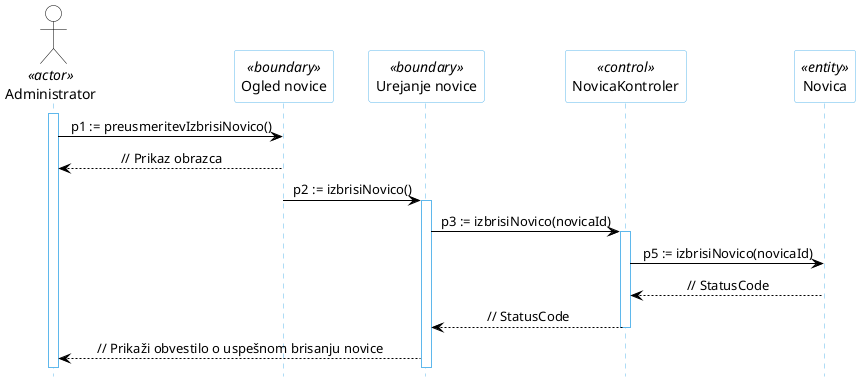 @startuml
hide footbox

skinparam backgroundcolor transparent
skinparam defaultTextAlignment center
skinparam actorBorderColor black
skinparam actorBackgroundColor white
skinparam arrowColor black
skinparam sequenceLifeLineBorderColor #5FB8EC
skinparam sequenceParticipantBorderColor #5FB8EC
skinparam sequenceParticipantBackgroundColor white

actor "Administrator" AS U1 <<actor>>

participant "Ogled novice" as R6 <<boundary>>
participant "Urejanje novice" as R5 <<boundary>>
participant "NovicaKontroler" as R2 <<control>>
participant "Novica" as R4 <<entity>>

activate U1
U1 -> R6: p1 := preusmeritevIzbrisiNovico()
R6 --> U1: // Prikaz obrazca
R6 -> R5: p2 := izbrisiNovico()
activate R5
R5 -> R2: p3 := izbrisiNovico(novicaId)
activate R2
R2 -> R4: p5 := izbrisiNovico(novicaId)
R4 --> R2: // StatusCode
R2 --> R5: // StatusCode
deactivate R2
R5 --> U1: // Prikaži obvestilo o uspešnom brisanju novice
@enduml
